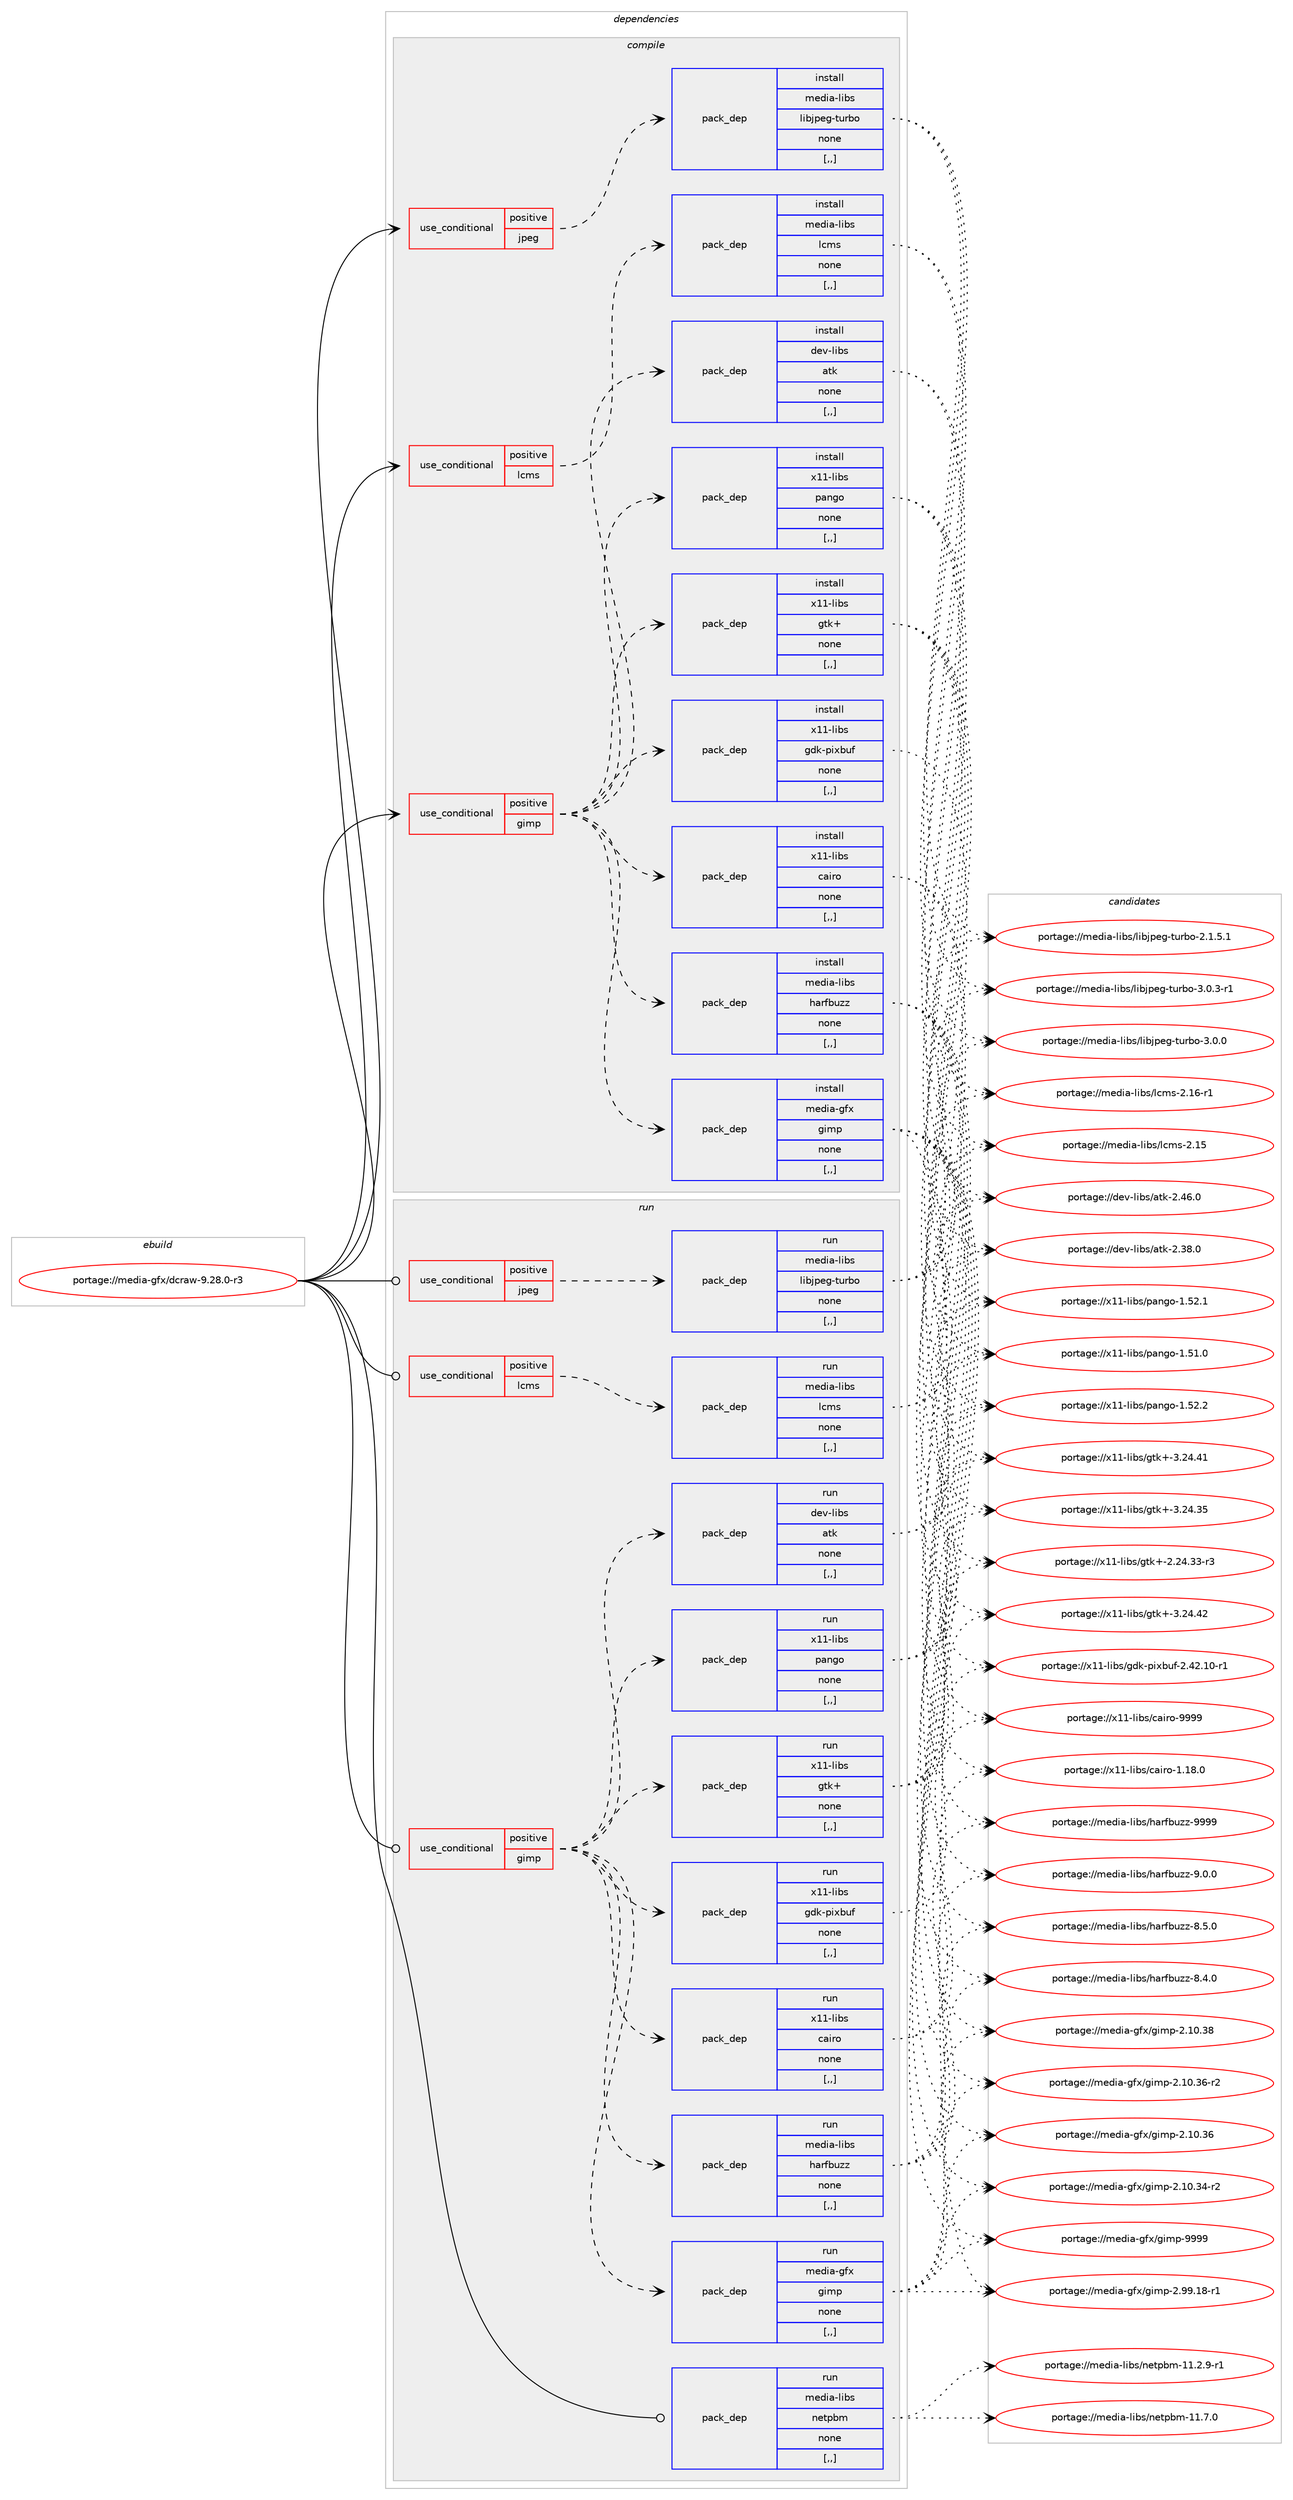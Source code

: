 digraph prolog {

# *************
# Graph options
# *************

newrank=true;
concentrate=true;
compound=true;
graph [rankdir=LR,fontname=Helvetica,fontsize=10,ranksep=1.5];#, ranksep=2.5, nodesep=0.2];
edge  [arrowhead=vee];
node  [fontname=Helvetica,fontsize=10];

# **********
# The ebuild
# **********

subgraph cluster_leftcol {
color=gray;
label=<<i>ebuild</i>>;
id [label="portage://media-gfx/dcraw-9.28.0-r3", color=red, width=4, href="../media-gfx/dcraw-9.28.0-r3.svg"];
}

# ****************
# The dependencies
# ****************

subgraph cluster_midcol {
color=gray;
label=<<i>dependencies</i>>;
subgraph cluster_compile {
fillcolor="#eeeeee";
style=filled;
label=<<i>compile</i>>;
subgraph cond72024 {
dependency286027 [label=<<TABLE BORDER="0" CELLBORDER="1" CELLSPACING="0" CELLPADDING="4"><TR><TD ROWSPAN="3" CELLPADDING="10">use_conditional</TD></TR><TR><TD>positive</TD></TR><TR><TD>gimp</TD></TR></TABLE>>, shape=none, color=red];
subgraph pack211683 {
dependency286028 [label=<<TABLE BORDER="0" CELLBORDER="1" CELLSPACING="0" CELLPADDING="4" WIDTH="220"><TR><TD ROWSPAN="6" CELLPADDING="30">pack_dep</TD></TR><TR><TD WIDTH="110">install</TD></TR><TR><TD>dev-libs</TD></TR><TR><TD>atk</TD></TR><TR><TD>none</TD></TR><TR><TD>[,,]</TD></TR></TABLE>>, shape=none, color=blue];
}
dependency286027:e -> dependency286028:w [weight=20,style="dashed",arrowhead="vee"];
subgraph pack211684 {
dependency286029 [label=<<TABLE BORDER="0" CELLBORDER="1" CELLSPACING="0" CELLPADDING="4" WIDTH="220"><TR><TD ROWSPAN="6" CELLPADDING="30">pack_dep</TD></TR><TR><TD WIDTH="110">install</TD></TR><TR><TD>media-gfx</TD></TR><TR><TD>gimp</TD></TR><TR><TD>none</TD></TR><TR><TD>[,,]</TD></TR></TABLE>>, shape=none, color=blue];
}
dependency286027:e -> dependency286029:w [weight=20,style="dashed",arrowhead="vee"];
subgraph pack211685 {
dependency286030 [label=<<TABLE BORDER="0" CELLBORDER="1" CELLSPACING="0" CELLPADDING="4" WIDTH="220"><TR><TD ROWSPAN="6" CELLPADDING="30">pack_dep</TD></TR><TR><TD WIDTH="110">install</TD></TR><TR><TD>media-libs</TD></TR><TR><TD>harfbuzz</TD></TR><TR><TD>none</TD></TR><TR><TD>[,,]</TD></TR></TABLE>>, shape=none, color=blue];
}
dependency286027:e -> dependency286030:w [weight=20,style="dashed",arrowhead="vee"];
subgraph pack211686 {
dependency286031 [label=<<TABLE BORDER="0" CELLBORDER="1" CELLSPACING="0" CELLPADDING="4" WIDTH="220"><TR><TD ROWSPAN="6" CELLPADDING="30">pack_dep</TD></TR><TR><TD WIDTH="110">install</TD></TR><TR><TD>x11-libs</TD></TR><TR><TD>cairo</TD></TR><TR><TD>none</TD></TR><TR><TD>[,,]</TD></TR></TABLE>>, shape=none, color=blue];
}
dependency286027:e -> dependency286031:w [weight=20,style="dashed",arrowhead="vee"];
subgraph pack211687 {
dependency286032 [label=<<TABLE BORDER="0" CELLBORDER="1" CELLSPACING="0" CELLPADDING="4" WIDTH="220"><TR><TD ROWSPAN="6" CELLPADDING="30">pack_dep</TD></TR><TR><TD WIDTH="110">install</TD></TR><TR><TD>x11-libs</TD></TR><TR><TD>gdk-pixbuf</TD></TR><TR><TD>none</TD></TR><TR><TD>[,,]</TD></TR></TABLE>>, shape=none, color=blue];
}
dependency286027:e -> dependency286032:w [weight=20,style="dashed",arrowhead="vee"];
subgraph pack211688 {
dependency286033 [label=<<TABLE BORDER="0" CELLBORDER="1" CELLSPACING="0" CELLPADDING="4" WIDTH="220"><TR><TD ROWSPAN="6" CELLPADDING="30">pack_dep</TD></TR><TR><TD WIDTH="110">install</TD></TR><TR><TD>x11-libs</TD></TR><TR><TD>gtk+</TD></TR><TR><TD>none</TD></TR><TR><TD>[,,]</TD></TR></TABLE>>, shape=none, color=blue];
}
dependency286027:e -> dependency286033:w [weight=20,style="dashed",arrowhead="vee"];
subgraph pack211689 {
dependency286034 [label=<<TABLE BORDER="0" CELLBORDER="1" CELLSPACING="0" CELLPADDING="4" WIDTH="220"><TR><TD ROWSPAN="6" CELLPADDING="30">pack_dep</TD></TR><TR><TD WIDTH="110">install</TD></TR><TR><TD>x11-libs</TD></TR><TR><TD>pango</TD></TR><TR><TD>none</TD></TR><TR><TD>[,,]</TD></TR></TABLE>>, shape=none, color=blue];
}
dependency286027:e -> dependency286034:w [weight=20,style="dashed",arrowhead="vee"];
}
id:e -> dependency286027:w [weight=20,style="solid",arrowhead="vee"];
subgraph cond72025 {
dependency286035 [label=<<TABLE BORDER="0" CELLBORDER="1" CELLSPACING="0" CELLPADDING="4"><TR><TD ROWSPAN="3" CELLPADDING="10">use_conditional</TD></TR><TR><TD>positive</TD></TR><TR><TD>jpeg</TD></TR></TABLE>>, shape=none, color=red];
subgraph pack211690 {
dependency286036 [label=<<TABLE BORDER="0" CELLBORDER="1" CELLSPACING="0" CELLPADDING="4" WIDTH="220"><TR><TD ROWSPAN="6" CELLPADDING="30">pack_dep</TD></TR><TR><TD WIDTH="110">install</TD></TR><TR><TD>media-libs</TD></TR><TR><TD>libjpeg-turbo</TD></TR><TR><TD>none</TD></TR><TR><TD>[,,]</TD></TR></TABLE>>, shape=none, color=blue];
}
dependency286035:e -> dependency286036:w [weight=20,style="dashed",arrowhead="vee"];
}
id:e -> dependency286035:w [weight=20,style="solid",arrowhead="vee"];
subgraph cond72026 {
dependency286037 [label=<<TABLE BORDER="0" CELLBORDER="1" CELLSPACING="0" CELLPADDING="4"><TR><TD ROWSPAN="3" CELLPADDING="10">use_conditional</TD></TR><TR><TD>positive</TD></TR><TR><TD>lcms</TD></TR></TABLE>>, shape=none, color=red];
subgraph pack211691 {
dependency286038 [label=<<TABLE BORDER="0" CELLBORDER="1" CELLSPACING="0" CELLPADDING="4" WIDTH="220"><TR><TD ROWSPAN="6" CELLPADDING="30">pack_dep</TD></TR><TR><TD WIDTH="110">install</TD></TR><TR><TD>media-libs</TD></TR><TR><TD>lcms</TD></TR><TR><TD>none</TD></TR><TR><TD>[,,]</TD></TR></TABLE>>, shape=none, color=blue];
}
dependency286037:e -> dependency286038:w [weight=20,style="dashed",arrowhead="vee"];
}
id:e -> dependency286037:w [weight=20,style="solid",arrowhead="vee"];
}
subgraph cluster_compileandrun {
fillcolor="#eeeeee";
style=filled;
label=<<i>compile and run</i>>;
}
subgraph cluster_run {
fillcolor="#eeeeee";
style=filled;
label=<<i>run</i>>;
subgraph cond72027 {
dependency286039 [label=<<TABLE BORDER="0" CELLBORDER="1" CELLSPACING="0" CELLPADDING="4"><TR><TD ROWSPAN="3" CELLPADDING="10">use_conditional</TD></TR><TR><TD>positive</TD></TR><TR><TD>gimp</TD></TR></TABLE>>, shape=none, color=red];
subgraph pack211692 {
dependency286040 [label=<<TABLE BORDER="0" CELLBORDER="1" CELLSPACING="0" CELLPADDING="4" WIDTH="220"><TR><TD ROWSPAN="6" CELLPADDING="30">pack_dep</TD></TR><TR><TD WIDTH="110">run</TD></TR><TR><TD>dev-libs</TD></TR><TR><TD>atk</TD></TR><TR><TD>none</TD></TR><TR><TD>[,,]</TD></TR></TABLE>>, shape=none, color=blue];
}
dependency286039:e -> dependency286040:w [weight=20,style="dashed",arrowhead="vee"];
subgraph pack211693 {
dependency286041 [label=<<TABLE BORDER="0" CELLBORDER="1" CELLSPACING="0" CELLPADDING="4" WIDTH="220"><TR><TD ROWSPAN="6" CELLPADDING="30">pack_dep</TD></TR><TR><TD WIDTH="110">run</TD></TR><TR><TD>media-gfx</TD></TR><TR><TD>gimp</TD></TR><TR><TD>none</TD></TR><TR><TD>[,,]</TD></TR></TABLE>>, shape=none, color=blue];
}
dependency286039:e -> dependency286041:w [weight=20,style="dashed",arrowhead="vee"];
subgraph pack211694 {
dependency286042 [label=<<TABLE BORDER="0" CELLBORDER="1" CELLSPACING="0" CELLPADDING="4" WIDTH="220"><TR><TD ROWSPAN="6" CELLPADDING="30">pack_dep</TD></TR><TR><TD WIDTH="110">run</TD></TR><TR><TD>media-libs</TD></TR><TR><TD>harfbuzz</TD></TR><TR><TD>none</TD></TR><TR><TD>[,,]</TD></TR></TABLE>>, shape=none, color=blue];
}
dependency286039:e -> dependency286042:w [weight=20,style="dashed",arrowhead="vee"];
subgraph pack211695 {
dependency286043 [label=<<TABLE BORDER="0" CELLBORDER="1" CELLSPACING="0" CELLPADDING="4" WIDTH="220"><TR><TD ROWSPAN="6" CELLPADDING="30">pack_dep</TD></TR><TR><TD WIDTH="110">run</TD></TR><TR><TD>x11-libs</TD></TR><TR><TD>cairo</TD></TR><TR><TD>none</TD></TR><TR><TD>[,,]</TD></TR></TABLE>>, shape=none, color=blue];
}
dependency286039:e -> dependency286043:w [weight=20,style="dashed",arrowhead="vee"];
subgraph pack211696 {
dependency286044 [label=<<TABLE BORDER="0" CELLBORDER="1" CELLSPACING="0" CELLPADDING="4" WIDTH="220"><TR><TD ROWSPAN="6" CELLPADDING="30">pack_dep</TD></TR><TR><TD WIDTH="110">run</TD></TR><TR><TD>x11-libs</TD></TR><TR><TD>gdk-pixbuf</TD></TR><TR><TD>none</TD></TR><TR><TD>[,,]</TD></TR></TABLE>>, shape=none, color=blue];
}
dependency286039:e -> dependency286044:w [weight=20,style="dashed",arrowhead="vee"];
subgraph pack211697 {
dependency286045 [label=<<TABLE BORDER="0" CELLBORDER="1" CELLSPACING="0" CELLPADDING="4" WIDTH="220"><TR><TD ROWSPAN="6" CELLPADDING="30">pack_dep</TD></TR><TR><TD WIDTH="110">run</TD></TR><TR><TD>x11-libs</TD></TR><TR><TD>gtk+</TD></TR><TR><TD>none</TD></TR><TR><TD>[,,]</TD></TR></TABLE>>, shape=none, color=blue];
}
dependency286039:e -> dependency286045:w [weight=20,style="dashed",arrowhead="vee"];
subgraph pack211698 {
dependency286046 [label=<<TABLE BORDER="0" CELLBORDER="1" CELLSPACING="0" CELLPADDING="4" WIDTH="220"><TR><TD ROWSPAN="6" CELLPADDING="30">pack_dep</TD></TR><TR><TD WIDTH="110">run</TD></TR><TR><TD>x11-libs</TD></TR><TR><TD>pango</TD></TR><TR><TD>none</TD></TR><TR><TD>[,,]</TD></TR></TABLE>>, shape=none, color=blue];
}
dependency286039:e -> dependency286046:w [weight=20,style="dashed",arrowhead="vee"];
}
id:e -> dependency286039:w [weight=20,style="solid",arrowhead="odot"];
subgraph cond72028 {
dependency286047 [label=<<TABLE BORDER="0" CELLBORDER="1" CELLSPACING="0" CELLPADDING="4"><TR><TD ROWSPAN="3" CELLPADDING="10">use_conditional</TD></TR><TR><TD>positive</TD></TR><TR><TD>jpeg</TD></TR></TABLE>>, shape=none, color=red];
subgraph pack211699 {
dependency286048 [label=<<TABLE BORDER="0" CELLBORDER="1" CELLSPACING="0" CELLPADDING="4" WIDTH="220"><TR><TD ROWSPAN="6" CELLPADDING="30">pack_dep</TD></TR><TR><TD WIDTH="110">run</TD></TR><TR><TD>media-libs</TD></TR><TR><TD>libjpeg-turbo</TD></TR><TR><TD>none</TD></TR><TR><TD>[,,]</TD></TR></TABLE>>, shape=none, color=blue];
}
dependency286047:e -> dependency286048:w [weight=20,style="dashed",arrowhead="vee"];
}
id:e -> dependency286047:w [weight=20,style="solid",arrowhead="odot"];
subgraph cond72029 {
dependency286049 [label=<<TABLE BORDER="0" CELLBORDER="1" CELLSPACING="0" CELLPADDING="4"><TR><TD ROWSPAN="3" CELLPADDING="10">use_conditional</TD></TR><TR><TD>positive</TD></TR><TR><TD>lcms</TD></TR></TABLE>>, shape=none, color=red];
subgraph pack211700 {
dependency286050 [label=<<TABLE BORDER="0" CELLBORDER="1" CELLSPACING="0" CELLPADDING="4" WIDTH="220"><TR><TD ROWSPAN="6" CELLPADDING="30">pack_dep</TD></TR><TR><TD WIDTH="110">run</TD></TR><TR><TD>media-libs</TD></TR><TR><TD>lcms</TD></TR><TR><TD>none</TD></TR><TR><TD>[,,]</TD></TR></TABLE>>, shape=none, color=blue];
}
dependency286049:e -> dependency286050:w [weight=20,style="dashed",arrowhead="vee"];
}
id:e -> dependency286049:w [weight=20,style="solid",arrowhead="odot"];
subgraph pack211701 {
dependency286051 [label=<<TABLE BORDER="0" CELLBORDER="1" CELLSPACING="0" CELLPADDING="4" WIDTH="220"><TR><TD ROWSPAN="6" CELLPADDING="30">pack_dep</TD></TR><TR><TD WIDTH="110">run</TD></TR><TR><TD>media-libs</TD></TR><TR><TD>netpbm</TD></TR><TR><TD>none</TD></TR><TR><TD>[,,]</TD></TR></TABLE>>, shape=none, color=blue];
}
id:e -> dependency286051:w [weight=20,style="solid",arrowhead="odot"];
}
}

# **************
# The candidates
# **************

subgraph cluster_choices {
rank=same;
color=gray;
label=<<i>candidates</i>>;

subgraph choice211683 {
color=black;
nodesep=1;
choice1001011184510810598115479711610745504652544648 [label="portage://dev-libs/atk-2.46.0", color=red, width=4,href="../dev-libs/atk-2.46.0.svg"];
choice1001011184510810598115479711610745504651564648 [label="portage://dev-libs/atk-2.38.0", color=red, width=4,href="../dev-libs/atk-2.38.0.svg"];
dependency286028:e -> choice1001011184510810598115479711610745504652544648:w [style=dotted,weight="100"];
dependency286028:e -> choice1001011184510810598115479711610745504651564648:w [style=dotted,weight="100"];
}
subgraph choice211684 {
color=black;
nodesep=1;
choice1091011001059745103102120471031051091124557575757 [label="portage://media-gfx/gimp-9999", color=red, width=4,href="../media-gfx/gimp-9999.svg"];
choice10910110010597451031021204710310510911245504657574649564511449 [label="portage://media-gfx/gimp-2.99.18-r1", color=red, width=4,href="../media-gfx/gimp-2.99.18-r1.svg"];
choice1091011001059745103102120471031051091124550464948465156 [label="portage://media-gfx/gimp-2.10.38", color=red, width=4,href="../media-gfx/gimp-2.10.38.svg"];
choice10910110010597451031021204710310510911245504649484651544511450 [label="portage://media-gfx/gimp-2.10.36-r2", color=red, width=4,href="../media-gfx/gimp-2.10.36-r2.svg"];
choice1091011001059745103102120471031051091124550464948465154 [label="portage://media-gfx/gimp-2.10.36", color=red, width=4,href="../media-gfx/gimp-2.10.36.svg"];
choice10910110010597451031021204710310510911245504649484651524511450 [label="portage://media-gfx/gimp-2.10.34-r2", color=red, width=4,href="../media-gfx/gimp-2.10.34-r2.svg"];
dependency286029:e -> choice1091011001059745103102120471031051091124557575757:w [style=dotted,weight="100"];
dependency286029:e -> choice10910110010597451031021204710310510911245504657574649564511449:w [style=dotted,weight="100"];
dependency286029:e -> choice1091011001059745103102120471031051091124550464948465156:w [style=dotted,weight="100"];
dependency286029:e -> choice10910110010597451031021204710310510911245504649484651544511450:w [style=dotted,weight="100"];
dependency286029:e -> choice1091011001059745103102120471031051091124550464948465154:w [style=dotted,weight="100"];
dependency286029:e -> choice10910110010597451031021204710310510911245504649484651524511450:w [style=dotted,weight="100"];
}
subgraph choice211685 {
color=black;
nodesep=1;
choice1091011001059745108105981154710497114102981171221224557575757 [label="portage://media-libs/harfbuzz-9999", color=red, width=4,href="../media-libs/harfbuzz-9999.svg"];
choice109101100105974510810598115471049711410298117122122455746484648 [label="portage://media-libs/harfbuzz-9.0.0", color=red, width=4,href="../media-libs/harfbuzz-9.0.0.svg"];
choice109101100105974510810598115471049711410298117122122455646534648 [label="portage://media-libs/harfbuzz-8.5.0", color=red, width=4,href="../media-libs/harfbuzz-8.5.0.svg"];
choice109101100105974510810598115471049711410298117122122455646524648 [label="portage://media-libs/harfbuzz-8.4.0", color=red, width=4,href="../media-libs/harfbuzz-8.4.0.svg"];
dependency286030:e -> choice1091011001059745108105981154710497114102981171221224557575757:w [style=dotted,weight="100"];
dependency286030:e -> choice109101100105974510810598115471049711410298117122122455746484648:w [style=dotted,weight="100"];
dependency286030:e -> choice109101100105974510810598115471049711410298117122122455646534648:w [style=dotted,weight="100"];
dependency286030:e -> choice109101100105974510810598115471049711410298117122122455646524648:w [style=dotted,weight="100"];
}
subgraph choice211686 {
color=black;
nodesep=1;
choice120494945108105981154799971051141114557575757 [label="portage://x11-libs/cairo-9999", color=red, width=4,href="../x11-libs/cairo-9999.svg"];
choice1204949451081059811547999710511411145494649564648 [label="portage://x11-libs/cairo-1.18.0", color=red, width=4,href="../x11-libs/cairo-1.18.0.svg"];
dependency286031:e -> choice120494945108105981154799971051141114557575757:w [style=dotted,weight="100"];
dependency286031:e -> choice1204949451081059811547999710511411145494649564648:w [style=dotted,weight="100"];
}
subgraph choice211687 {
color=black;
nodesep=1;
choice1204949451081059811547103100107451121051209811710245504652504649484511449 [label="portage://x11-libs/gdk-pixbuf-2.42.10-r1", color=red, width=4,href="../x11-libs/gdk-pixbuf-2.42.10-r1.svg"];
dependency286032:e -> choice1204949451081059811547103100107451121051209811710245504652504649484511449:w [style=dotted,weight="100"];
}
subgraph choice211688 {
color=black;
nodesep=1;
choice1204949451081059811547103116107434551465052465250 [label="portage://x11-libs/gtk+-3.24.42", color=red, width=4,href="../x11-libs/gtk+-3.24.42.svg"];
choice1204949451081059811547103116107434551465052465249 [label="portage://x11-libs/gtk+-3.24.41", color=red, width=4,href="../x11-libs/gtk+-3.24.41.svg"];
choice1204949451081059811547103116107434551465052465153 [label="portage://x11-libs/gtk+-3.24.35", color=red, width=4,href="../x11-libs/gtk+-3.24.35.svg"];
choice12049494510810598115471031161074345504650524651514511451 [label="portage://x11-libs/gtk+-2.24.33-r3", color=red, width=4,href="../x11-libs/gtk+-2.24.33-r3.svg"];
dependency286033:e -> choice1204949451081059811547103116107434551465052465250:w [style=dotted,weight="100"];
dependency286033:e -> choice1204949451081059811547103116107434551465052465249:w [style=dotted,weight="100"];
dependency286033:e -> choice1204949451081059811547103116107434551465052465153:w [style=dotted,weight="100"];
dependency286033:e -> choice12049494510810598115471031161074345504650524651514511451:w [style=dotted,weight="100"];
}
subgraph choice211689 {
color=black;
nodesep=1;
choice12049494510810598115471129711010311145494653504650 [label="portage://x11-libs/pango-1.52.2", color=red, width=4,href="../x11-libs/pango-1.52.2.svg"];
choice12049494510810598115471129711010311145494653504649 [label="portage://x11-libs/pango-1.52.1", color=red, width=4,href="../x11-libs/pango-1.52.1.svg"];
choice12049494510810598115471129711010311145494653494648 [label="portage://x11-libs/pango-1.51.0", color=red, width=4,href="../x11-libs/pango-1.51.0.svg"];
dependency286034:e -> choice12049494510810598115471129711010311145494653504650:w [style=dotted,weight="100"];
dependency286034:e -> choice12049494510810598115471129711010311145494653504649:w [style=dotted,weight="100"];
dependency286034:e -> choice12049494510810598115471129711010311145494653494648:w [style=dotted,weight="100"];
}
subgraph choice211690 {
color=black;
nodesep=1;
choice109101100105974510810598115471081059810611210110345116117114981114551464846514511449 [label="portage://media-libs/libjpeg-turbo-3.0.3-r1", color=red, width=4,href="../media-libs/libjpeg-turbo-3.0.3-r1.svg"];
choice10910110010597451081059811547108105981061121011034511611711498111455146484648 [label="portage://media-libs/libjpeg-turbo-3.0.0", color=red, width=4,href="../media-libs/libjpeg-turbo-3.0.0.svg"];
choice109101100105974510810598115471081059810611210110345116117114981114550464946534649 [label="portage://media-libs/libjpeg-turbo-2.1.5.1", color=red, width=4,href="../media-libs/libjpeg-turbo-2.1.5.1.svg"];
dependency286036:e -> choice109101100105974510810598115471081059810611210110345116117114981114551464846514511449:w [style=dotted,weight="100"];
dependency286036:e -> choice10910110010597451081059811547108105981061121011034511611711498111455146484648:w [style=dotted,weight="100"];
dependency286036:e -> choice109101100105974510810598115471081059810611210110345116117114981114550464946534649:w [style=dotted,weight="100"];
}
subgraph choice211691 {
color=black;
nodesep=1;
choice109101100105974510810598115471089910911545504649544511449 [label="portage://media-libs/lcms-2.16-r1", color=red, width=4,href="../media-libs/lcms-2.16-r1.svg"];
choice10910110010597451081059811547108991091154550464953 [label="portage://media-libs/lcms-2.15", color=red, width=4,href="../media-libs/lcms-2.15.svg"];
dependency286038:e -> choice109101100105974510810598115471089910911545504649544511449:w [style=dotted,weight="100"];
dependency286038:e -> choice10910110010597451081059811547108991091154550464953:w [style=dotted,weight="100"];
}
subgraph choice211692 {
color=black;
nodesep=1;
choice1001011184510810598115479711610745504652544648 [label="portage://dev-libs/atk-2.46.0", color=red, width=4,href="../dev-libs/atk-2.46.0.svg"];
choice1001011184510810598115479711610745504651564648 [label="portage://dev-libs/atk-2.38.0", color=red, width=4,href="../dev-libs/atk-2.38.0.svg"];
dependency286040:e -> choice1001011184510810598115479711610745504652544648:w [style=dotted,weight="100"];
dependency286040:e -> choice1001011184510810598115479711610745504651564648:w [style=dotted,weight="100"];
}
subgraph choice211693 {
color=black;
nodesep=1;
choice1091011001059745103102120471031051091124557575757 [label="portage://media-gfx/gimp-9999", color=red, width=4,href="../media-gfx/gimp-9999.svg"];
choice10910110010597451031021204710310510911245504657574649564511449 [label="portage://media-gfx/gimp-2.99.18-r1", color=red, width=4,href="../media-gfx/gimp-2.99.18-r1.svg"];
choice1091011001059745103102120471031051091124550464948465156 [label="portage://media-gfx/gimp-2.10.38", color=red, width=4,href="../media-gfx/gimp-2.10.38.svg"];
choice10910110010597451031021204710310510911245504649484651544511450 [label="portage://media-gfx/gimp-2.10.36-r2", color=red, width=4,href="../media-gfx/gimp-2.10.36-r2.svg"];
choice1091011001059745103102120471031051091124550464948465154 [label="portage://media-gfx/gimp-2.10.36", color=red, width=4,href="../media-gfx/gimp-2.10.36.svg"];
choice10910110010597451031021204710310510911245504649484651524511450 [label="portage://media-gfx/gimp-2.10.34-r2", color=red, width=4,href="../media-gfx/gimp-2.10.34-r2.svg"];
dependency286041:e -> choice1091011001059745103102120471031051091124557575757:w [style=dotted,weight="100"];
dependency286041:e -> choice10910110010597451031021204710310510911245504657574649564511449:w [style=dotted,weight="100"];
dependency286041:e -> choice1091011001059745103102120471031051091124550464948465156:w [style=dotted,weight="100"];
dependency286041:e -> choice10910110010597451031021204710310510911245504649484651544511450:w [style=dotted,weight="100"];
dependency286041:e -> choice1091011001059745103102120471031051091124550464948465154:w [style=dotted,weight="100"];
dependency286041:e -> choice10910110010597451031021204710310510911245504649484651524511450:w [style=dotted,weight="100"];
}
subgraph choice211694 {
color=black;
nodesep=1;
choice1091011001059745108105981154710497114102981171221224557575757 [label="portage://media-libs/harfbuzz-9999", color=red, width=4,href="../media-libs/harfbuzz-9999.svg"];
choice109101100105974510810598115471049711410298117122122455746484648 [label="portage://media-libs/harfbuzz-9.0.0", color=red, width=4,href="../media-libs/harfbuzz-9.0.0.svg"];
choice109101100105974510810598115471049711410298117122122455646534648 [label="portage://media-libs/harfbuzz-8.5.0", color=red, width=4,href="../media-libs/harfbuzz-8.5.0.svg"];
choice109101100105974510810598115471049711410298117122122455646524648 [label="portage://media-libs/harfbuzz-8.4.0", color=red, width=4,href="../media-libs/harfbuzz-8.4.0.svg"];
dependency286042:e -> choice1091011001059745108105981154710497114102981171221224557575757:w [style=dotted,weight="100"];
dependency286042:e -> choice109101100105974510810598115471049711410298117122122455746484648:w [style=dotted,weight="100"];
dependency286042:e -> choice109101100105974510810598115471049711410298117122122455646534648:w [style=dotted,weight="100"];
dependency286042:e -> choice109101100105974510810598115471049711410298117122122455646524648:w [style=dotted,weight="100"];
}
subgraph choice211695 {
color=black;
nodesep=1;
choice120494945108105981154799971051141114557575757 [label="portage://x11-libs/cairo-9999", color=red, width=4,href="../x11-libs/cairo-9999.svg"];
choice1204949451081059811547999710511411145494649564648 [label="portage://x11-libs/cairo-1.18.0", color=red, width=4,href="../x11-libs/cairo-1.18.0.svg"];
dependency286043:e -> choice120494945108105981154799971051141114557575757:w [style=dotted,weight="100"];
dependency286043:e -> choice1204949451081059811547999710511411145494649564648:w [style=dotted,weight="100"];
}
subgraph choice211696 {
color=black;
nodesep=1;
choice1204949451081059811547103100107451121051209811710245504652504649484511449 [label="portage://x11-libs/gdk-pixbuf-2.42.10-r1", color=red, width=4,href="../x11-libs/gdk-pixbuf-2.42.10-r1.svg"];
dependency286044:e -> choice1204949451081059811547103100107451121051209811710245504652504649484511449:w [style=dotted,weight="100"];
}
subgraph choice211697 {
color=black;
nodesep=1;
choice1204949451081059811547103116107434551465052465250 [label="portage://x11-libs/gtk+-3.24.42", color=red, width=4,href="../x11-libs/gtk+-3.24.42.svg"];
choice1204949451081059811547103116107434551465052465249 [label="portage://x11-libs/gtk+-3.24.41", color=red, width=4,href="../x11-libs/gtk+-3.24.41.svg"];
choice1204949451081059811547103116107434551465052465153 [label="portage://x11-libs/gtk+-3.24.35", color=red, width=4,href="../x11-libs/gtk+-3.24.35.svg"];
choice12049494510810598115471031161074345504650524651514511451 [label="portage://x11-libs/gtk+-2.24.33-r3", color=red, width=4,href="../x11-libs/gtk+-2.24.33-r3.svg"];
dependency286045:e -> choice1204949451081059811547103116107434551465052465250:w [style=dotted,weight="100"];
dependency286045:e -> choice1204949451081059811547103116107434551465052465249:w [style=dotted,weight="100"];
dependency286045:e -> choice1204949451081059811547103116107434551465052465153:w [style=dotted,weight="100"];
dependency286045:e -> choice12049494510810598115471031161074345504650524651514511451:w [style=dotted,weight="100"];
}
subgraph choice211698 {
color=black;
nodesep=1;
choice12049494510810598115471129711010311145494653504650 [label="portage://x11-libs/pango-1.52.2", color=red, width=4,href="../x11-libs/pango-1.52.2.svg"];
choice12049494510810598115471129711010311145494653504649 [label="portage://x11-libs/pango-1.52.1", color=red, width=4,href="../x11-libs/pango-1.52.1.svg"];
choice12049494510810598115471129711010311145494653494648 [label="portage://x11-libs/pango-1.51.0", color=red, width=4,href="../x11-libs/pango-1.51.0.svg"];
dependency286046:e -> choice12049494510810598115471129711010311145494653504650:w [style=dotted,weight="100"];
dependency286046:e -> choice12049494510810598115471129711010311145494653504649:w [style=dotted,weight="100"];
dependency286046:e -> choice12049494510810598115471129711010311145494653494648:w [style=dotted,weight="100"];
}
subgraph choice211699 {
color=black;
nodesep=1;
choice109101100105974510810598115471081059810611210110345116117114981114551464846514511449 [label="portage://media-libs/libjpeg-turbo-3.0.3-r1", color=red, width=4,href="../media-libs/libjpeg-turbo-3.0.3-r1.svg"];
choice10910110010597451081059811547108105981061121011034511611711498111455146484648 [label="portage://media-libs/libjpeg-turbo-3.0.0", color=red, width=4,href="../media-libs/libjpeg-turbo-3.0.0.svg"];
choice109101100105974510810598115471081059810611210110345116117114981114550464946534649 [label="portage://media-libs/libjpeg-turbo-2.1.5.1", color=red, width=4,href="../media-libs/libjpeg-turbo-2.1.5.1.svg"];
dependency286048:e -> choice109101100105974510810598115471081059810611210110345116117114981114551464846514511449:w [style=dotted,weight="100"];
dependency286048:e -> choice10910110010597451081059811547108105981061121011034511611711498111455146484648:w [style=dotted,weight="100"];
dependency286048:e -> choice109101100105974510810598115471081059810611210110345116117114981114550464946534649:w [style=dotted,weight="100"];
}
subgraph choice211700 {
color=black;
nodesep=1;
choice109101100105974510810598115471089910911545504649544511449 [label="portage://media-libs/lcms-2.16-r1", color=red, width=4,href="../media-libs/lcms-2.16-r1.svg"];
choice10910110010597451081059811547108991091154550464953 [label="portage://media-libs/lcms-2.15", color=red, width=4,href="../media-libs/lcms-2.15.svg"];
dependency286050:e -> choice109101100105974510810598115471089910911545504649544511449:w [style=dotted,weight="100"];
dependency286050:e -> choice10910110010597451081059811547108991091154550464953:w [style=dotted,weight="100"];
}
subgraph choice211701 {
color=black;
nodesep=1;
choice109101100105974510810598115471101011161129810945494946554648 [label="portage://media-libs/netpbm-11.7.0", color=red, width=4,href="../media-libs/netpbm-11.7.0.svg"];
choice1091011001059745108105981154711010111611298109454949465046574511449 [label="portage://media-libs/netpbm-11.2.9-r1", color=red, width=4,href="../media-libs/netpbm-11.2.9-r1.svg"];
dependency286051:e -> choice109101100105974510810598115471101011161129810945494946554648:w [style=dotted,weight="100"];
dependency286051:e -> choice1091011001059745108105981154711010111611298109454949465046574511449:w [style=dotted,weight="100"];
}
}

}
